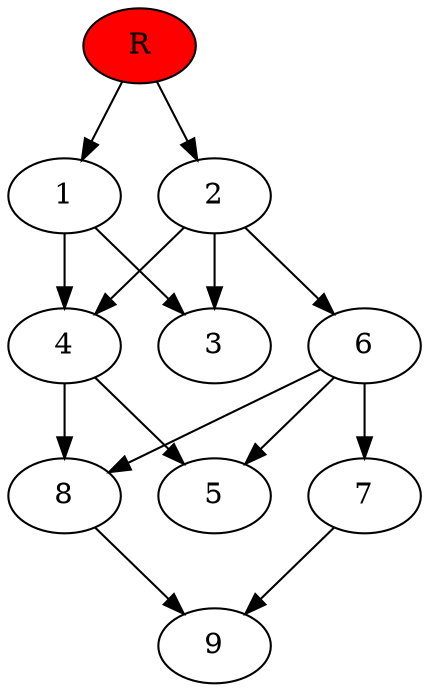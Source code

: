 digraph prb4014 {
	1
	2
	3
	4
	5
	6
	7
	8
	R [fillcolor="#ff0000" style=filled]
	1 -> 3
	1 -> 4
	2 -> 3
	2 -> 4
	2 -> 6
	4 -> 5
	4 -> 8
	6 -> 5
	6 -> 7
	6 -> 8
	7 -> 9
	8 -> 9
	R -> 1
	R -> 2
}
